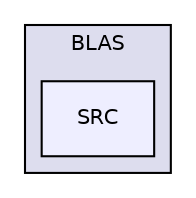 digraph "libs/lapack-3.6.0/BLAS/SRC" {
  compound=true
  node [ fontsize="10", fontname="Helvetica"];
  edge [ labelfontsize="10", labelfontname="Helvetica"];
  subgraph clusterdir_1766f0118d90bd41d6770309cf44e4d5 {
    graph [ bgcolor="#ddddee", pencolor="black", label="BLAS" fontname="Helvetica", fontsize="10", URL="dir_1766f0118d90bd41d6770309cf44e4d5.html"]
  dir_81c0ff54a206ee70d5c5fef640921af7 [shape=box, label="SRC", style="filled", fillcolor="#eeeeff", pencolor="black", URL="dir_81c0ff54a206ee70d5c5fef640921af7.html"];
  }
}
